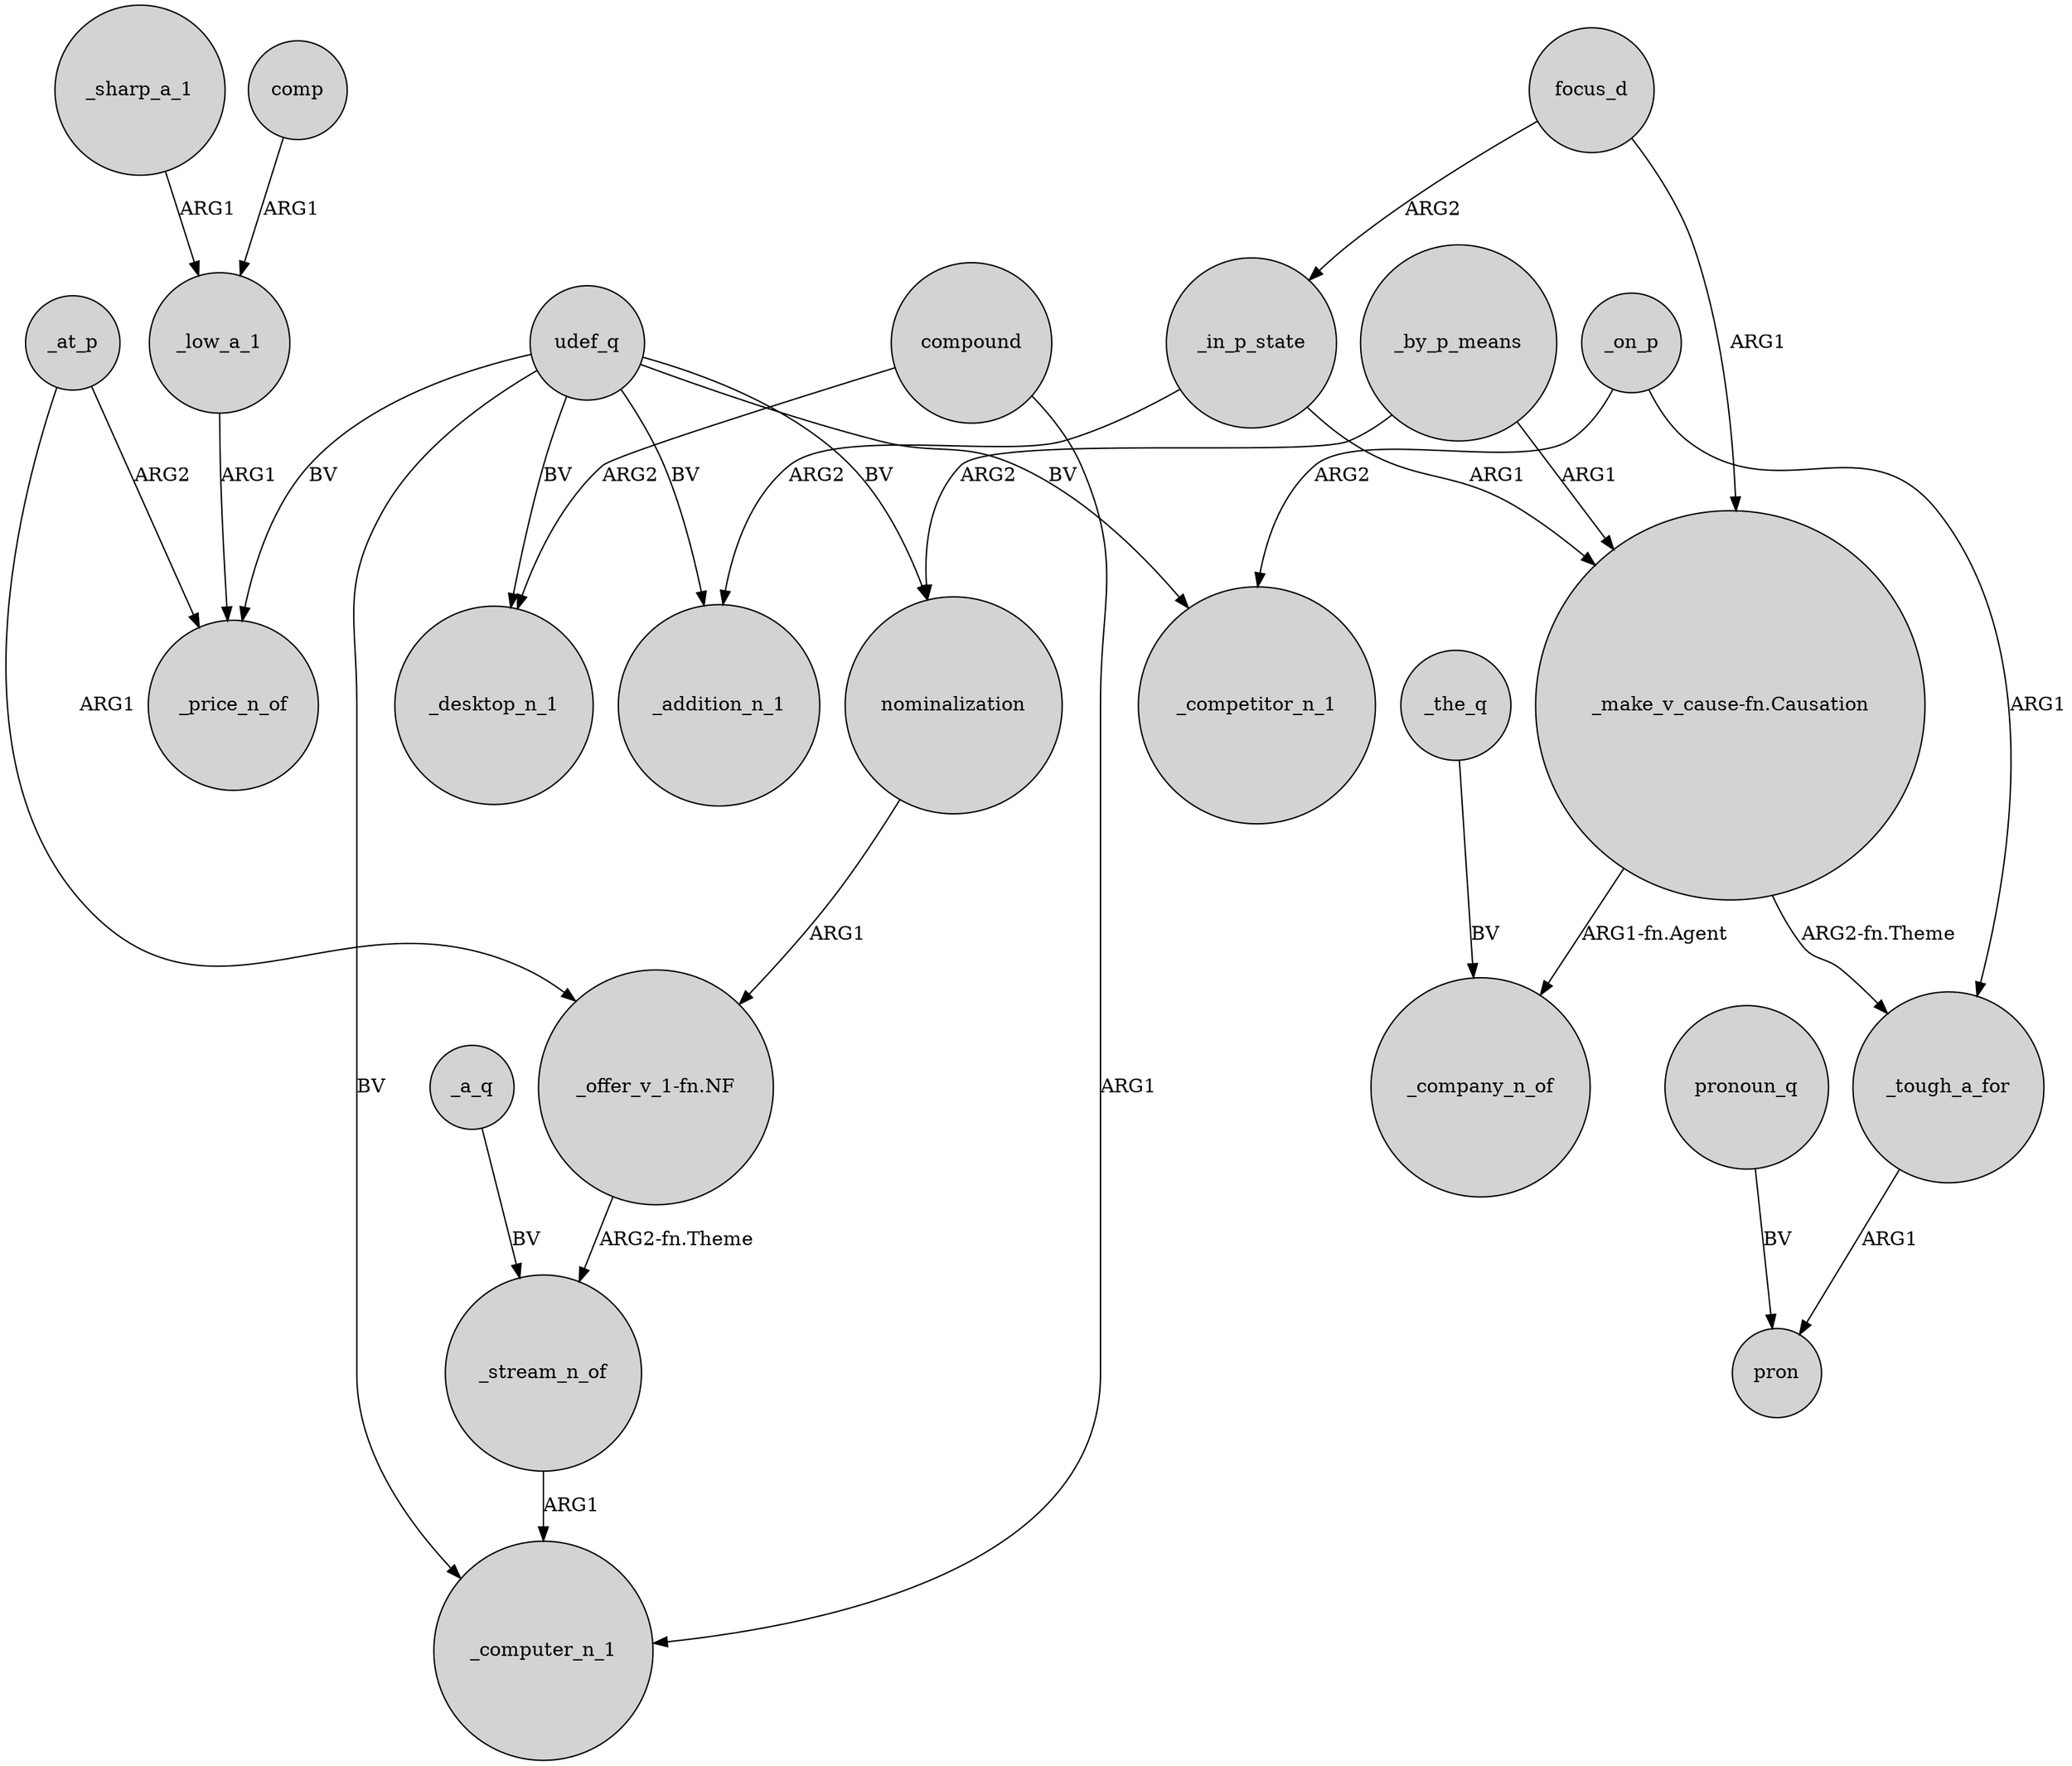 digraph {
	node [shape=circle style=filled]
	_stream_n_of -> _computer_n_1 [label=ARG1]
	_by_p_means -> nominalization [label=ARG2]
	_on_p -> _tough_a_for [label=ARG1]
	udef_q -> _price_n_of [label=BV]
	_tough_a_for -> pron [label=ARG1]
	focus_d -> _in_p_state [label=ARG2]
	_by_p_means -> "_make_v_cause-fn.Causation" [label=ARG1]
	udef_q -> _computer_n_1 [label=BV]
	_the_q -> _company_n_of [label=BV]
	_at_p -> "_offer_v_1-fn.NF" [label=ARG1]
	pronoun_q -> pron [label=BV]
	_on_p -> _competitor_n_1 [label=ARG2]
	compound -> _computer_n_1 [label=ARG1]
	"_offer_v_1-fn.NF" -> _stream_n_of [label="ARG2-fn.Theme"]
	"_make_v_cause-fn.Causation" -> _company_n_of [label="ARG1-fn.Agent"]
	_a_q -> _stream_n_of [label=BV]
	focus_d -> "_make_v_cause-fn.Causation" [label=ARG1]
	_sharp_a_1 -> _low_a_1 [label=ARG1]
	udef_q -> nominalization [label=BV]
	_in_p_state -> _addition_n_1 [label=ARG2]
	_in_p_state -> "_make_v_cause-fn.Causation" [label=ARG1]
	udef_q -> _competitor_n_1 [label=BV]
	nominalization -> "_offer_v_1-fn.NF" [label=ARG1]
	_at_p -> _price_n_of [label=ARG2]
	_low_a_1 -> _price_n_of [label=ARG1]
	"_make_v_cause-fn.Causation" -> _tough_a_for [label="ARG2-fn.Theme"]
	udef_q -> _addition_n_1 [label=BV]
	udef_q -> _desktop_n_1 [label=BV]
	compound -> _desktop_n_1 [label=ARG2]
	comp -> _low_a_1 [label=ARG1]
}
